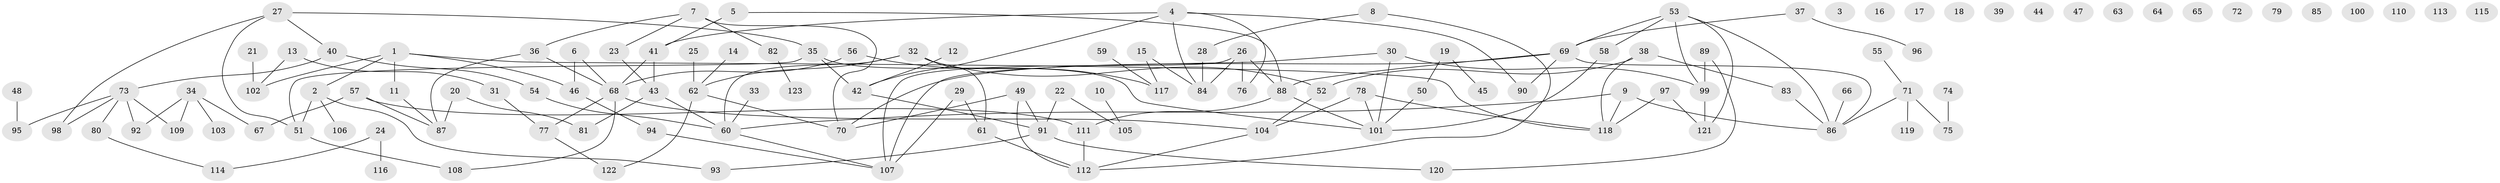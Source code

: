 // coarse degree distribution, {6: 0.06521739130434782, 4: 0.09782608695652174, 0: 0.18478260869565216, 5: 0.05434782608695652, 2: 0.22826086956521738, 3: 0.10869565217391304, 1: 0.1956521739130435, 7: 0.03260869565217391, 9: 0.021739130434782608, 8: 0.010869565217391304}
// Generated by graph-tools (version 1.1) at 2025/23/03/03/25 07:23:26]
// undirected, 123 vertices, 148 edges
graph export_dot {
graph [start="1"]
  node [color=gray90,style=filled];
  1;
  2;
  3;
  4;
  5;
  6;
  7;
  8;
  9;
  10;
  11;
  12;
  13;
  14;
  15;
  16;
  17;
  18;
  19;
  20;
  21;
  22;
  23;
  24;
  25;
  26;
  27;
  28;
  29;
  30;
  31;
  32;
  33;
  34;
  35;
  36;
  37;
  38;
  39;
  40;
  41;
  42;
  43;
  44;
  45;
  46;
  47;
  48;
  49;
  50;
  51;
  52;
  53;
  54;
  55;
  56;
  57;
  58;
  59;
  60;
  61;
  62;
  63;
  64;
  65;
  66;
  67;
  68;
  69;
  70;
  71;
  72;
  73;
  74;
  75;
  76;
  77;
  78;
  79;
  80;
  81;
  82;
  83;
  84;
  85;
  86;
  87;
  88;
  89;
  90;
  91;
  92;
  93;
  94;
  95;
  96;
  97;
  98;
  99;
  100;
  101;
  102;
  103;
  104;
  105;
  106;
  107;
  108;
  109;
  110;
  111;
  112;
  113;
  114;
  115;
  116;
  117;
  118;
  119;
  120;
  121;
  122;
  123;
  1 -- 2;
  1 -- 11;
  1 -- 46;
  1 -- 102;
  1 -- 118;
  2 -- 51;
  2 -- 93;
  2 -- 106;
  4 -- 41;
  4 -- 42;
  4 -- 76;
  4 -- 84;
  4 -- 90;
  5 -- 41;
  5 -- 88;
  6 -- 46;
  6 -- 68;
  7 -- 23;
  7 -- 36;
  7 -- 70;
  7 -- 82;
  8 -- 28;
  8 -- 112;
  9 -- 60;
  9 -- 86;
  9 -- 118;
  10 -- 105;
  11 -- 87;
  12 -- 42;
  13 -- 31;
  13 -- 102;
  14 -- 62;
  15 -- 84;
  15 -- 117;
  19 -- 45;
  19 -- 50;
  20 -- 81;
  20 -- 87;
  21 -- 102;
  22 -- 91;
  22 -- 105;
  23 -- 43;
  24 -- 114;
  24 -- 116;
  25 -- 62;
  26 -- 76;
  26 -- 84;
  26 -- 88;
  26 -- 107;
  27 -- 35;
  27 -- 40;
  27 -- 51;
  27 -- 98;
  28 -- 84;
  29 -- 61;
  29 -- 107;
  30 -- 99;
  30 -- 101;
  30 -- 107;
  31 -- 77;
  32 -- 52;
  32 -- 60;
  32 -- 61;
  32 -- 62;
  33 -- 60;
  34 -- 67;
  34 -- 92;
  34 -- 103;
  34 -- 109;
  35 -- 42;
  35 -- 51;
  35 -- 101;
  36 -- 68;
  36 -- 87;
  37 -- 69;
  37 -- 96;
  38 -- 52;
  38 -- 83;
  38 -- 118;
  40 -- 54;
  40 -- 73;
  41 -- 43;
  41 -- 68;
  42 -- 91;
  43 -- 60;
  43 -- 81;
  46 -- 94;
  48 -- 95;
  49 -- 70;
  49 -- 91;
  49 -- 112;
  50 -- 101;
  51 -- 108;
  52 -- 104;
  53 -- 58;
  53 -- 69;
  53 -- 86;
  53 -- 99;
  53 -- 121;
  54 -- 60;
  55 -- 71;
  56 -- 68;
  56 -- 117;
  57 -- 67;
  57 -- 87;
  57 -- 111;
  58 -- 101;
  59 -- 117;
  60 -- 107;
  61 -- 112;
  62 -- 70;
  62 -- 122;
  66 -- 86;
  68 -- 77;
  68 -- 104;
  68 -- 108;
  69 -- 70;
  69 -- 86;
  69 -- 88;
  69 -- 90;
  71 -- 75;
  71 -- 86;
  71 -- 119;
  73 -- 80;
  73 -- 92;
  73 -- 95;
  73 -- 98;
  73 -- 109;
  74 -- 75;
  77 -- 122;
  78 -- 101;
  78 -- 104;
  78 -- 118;
  80 -- 114;
  82 -- 123;
  83 -- 86;
  88 -- 101;
  88 -- 111;
  89 -- 99;
  89 -- 120;
  91 -- 93;
  91 -- 120;
  94 -- 107;
  97 -- 118;
  97 -- 121;
  99 -- 121;
  104 -- 112;
  111 -- 112;
}
